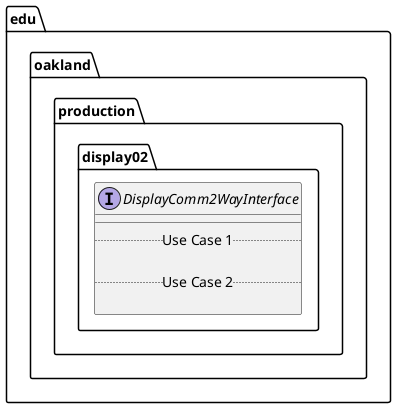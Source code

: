 @startuml DisplayComm2WayInterface

package edu.oakland.production.display02 {
    interface DisplayComm2WayInterface {
        __
        .. Use Case 1 ..

        .. Use Case 2 ..

    }
}

@enduml